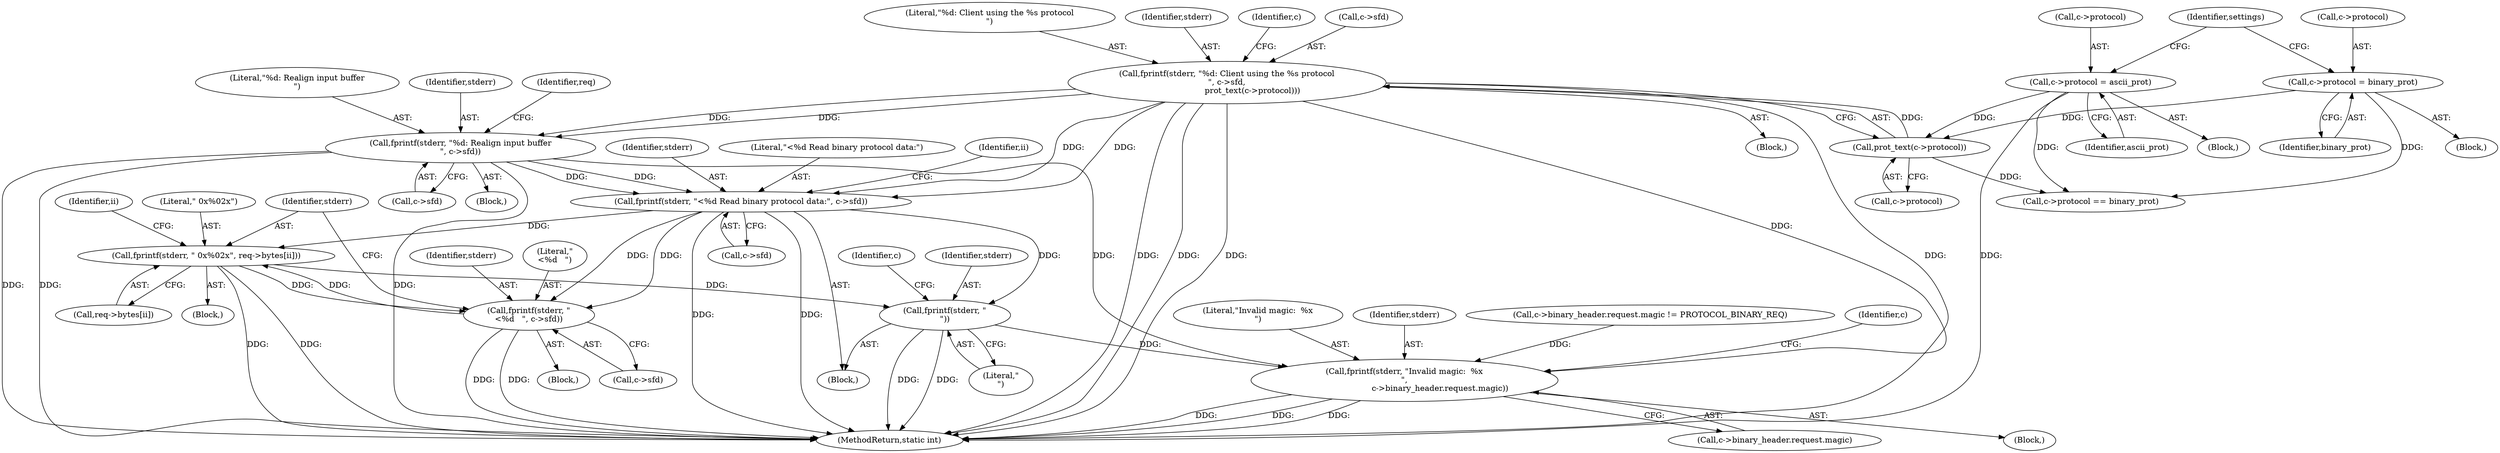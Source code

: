 digraph "0_memcached_75cc83685e103bc8ba380a57468c8f04413033f9@array" {
"1000297" [label="(Call,fprintf(stderr, \" 0x%02x\", req->bytes[ii]))"];
"1000291" [label="(Call,fprintf(stderr, \"\n<%d   \", c->sfd))"];
"1000297" [label="(Call,fprintf(stderr, \" 0x%02x\", req->bytes[ii]))"];
"1000265" [label="(Call,fprintf(stderr, \"<%d Read binary protocol data:\", c->sfd))"];
"1000177" [label="(Call,fprintf(stderr, \"%d: Client using the %s protocol\n\", c->sfd,\n                    prot_text(c->protocol)))"];
"1000183" [label="(Call,prot_text(c->protocol))"];
"1000158" [label="(Call,c->protocol = binary_prot)"];
"1000165" [label="(Call,c->protocol = ascii_prot)"];
"1000243" [label="(Call,fprintf(stderr, \"%d: Realign input buffer\n\", c->sfd))"];
"1000305" [label="(Call,fprintf(stderr, \"\n\"))"];
"1000372" [label="(Call,fprintf(stderr, \"Invalid magic:  %x\n\",\n                            c->binary_header.request.magic))"];
"1000251" [label="(Identifier,req)"];
"1000166" [label="(Call,c->protocol)"];
"1000300" [label="(Call,req->bytes[ii])"];
"1000268" [label="(Call,c->sfd)"];
"1000603" [label="(MethodReturn,static int)"];
"1000157" [label="(Block,)"];
"1000246" [label="(Call,c->sfd)"];
"1000374" [label="(Literal,\"Invalid magic:  %x\n\")"];
"1000263" [label="(Block,)"];
"1000373" [label="(Identifier,stderr)"];
"1000273" [label="(Identifier,ii)"];
"1000357" [label="(Call,c->binary_header.request.magic != PROTOCOL_BINARY_REQ)"];
"1000158" [label="(Call,c->protocol = binary_prot)"];
"1000245" [label="(Literal,\"%d: Realign input buffer\n\")"];
"1000243" [label="(Call,fprintf(stderr, \"%d: Realign input buffer\n\", c->sfd))"];
"1000371" [label="(Block,)"];
"1000265" [label="(Call,fprintf(stderr, \"<%d Read binary protocol data:\", c->sfd))"];
"1000294" [label="(Call,c->sfd)"];
"1000162" [label="(Identifier,binary_prot)"];
"1000177" [label="(Call,fprintf(stderr, \"%d: Client using the %s protocol\n\", c->sfd,\n                    prot_text(c->protocol)))"];
"1000176" [label="(Block,)"];
"1000266" [label="(Identifier,stderr)"];
"1000179" [label="(Literal,\"%d: Client using the %s protocol\n\")"];
"1000169" [label="(Identifier,ascii_prot)"];
"1000297" [label="(Call,fprintf(stderr, \" 0x%02x\", req->bytes[ii]))"];
"1000291" [label="(Call,fprintf(stderr, \"\n<%d   \", c->sfd))"];
"1000165" [label="(Call,c->protocol = ascii_prot)"];
"1000292" [label="(Identifier,stderr)"];
"1000188" [label="(Call,c->protocol == binary_prot)"];
"1000283" [label="(Block,)"];
"1000242" [label="(Block,)"];
"1000383" [label="(Identifier,c)"];
"1000299" [label="(Literal,\" 0x%02x\")"];
"1000290" [label="(Block,)"];
"1000159" [label="(Call,c->protocol)"];
"1000282" [label="(Identifier,ii)"];
"1000310" [label="(Identifier,c)"];
"1000305" [label="(Call,fprintf(stderr, \"\n\"))"];
"1000372" [label="(Call,fprintf(stderr, \"Invalid magic:  %x\n\",\n                            c->binary_header.request.magic))"];
"1000184" [label="(Call,c->protocol)"];
"1000178" [label="(Identifier,stderr)"];
"1000190" [label="(Identifier,c)"];
"1000164" [label="(Block,)"];
"1000307" [label="(Literal,\"\n\")"];
"1000173" [label="(Identifier,settings)"];
"1000375" [label="(Call,c->binary_header.request.magic)"];
"1000180" [label="(Call,c->sfd)"];
"1000183" [label="(Call,prot_text(c->protocol))"];
"1000244" [label="(Identifier,stderr)"];
"1000267" [label="(Literal,\"<%d Read binary protocol data:\")"];
"1000306" [label="(Identifier,stderr)"];
"1000298" [label="(Identifier,stderr)"];
"1000293" [label="(Literal,\"\n<%d   \")"];
"1000297" -> "1000283"  [label="AST: "];
"1000297" -> "1000300"  [label="CFG: "];
"1000298" -> "1000297"  [label="AST: "];
"1000299" -> "1000297"  [label="AST: "];
"1000300" -> "1000297"  [label="AST: "];
"1000282" -> "1000297"  [label="CFG: "];
"1000297" -> "1000603"  [label="DDG: "];
"1000297" -> "1000603"  [label="DDG: "];
"1000297" -> "1000291"  [label="DDG: "];
"1000291" -> "1000297"  [label="DDG: "];
"1000265" -> "1000297"  [label="DDG: "];
"1000297" -> "1000305"  [label="DDG: "];
"1000291" -> "1000290"  [label="AST: "];
"1000291" -> "1000294"  [label="CFG: "];
"1000292" -> "1000291"  [label="AST: "];
"1000293" -> "1000291"  [label="AST: "];
"1000294" -> "1000291"  [label="AST: "];
"1000298" -> "1000291"  [label="CFG: "];
"1000291" -> "1000603"  [label="DDG: "];
"1000291" -> "1000603"  [label="DDG: "];
"1000265" -> "1000291"  [label="DDG: "];
"1000265" -> "1000291"  [label="DDG: "];
"1000265" -> "1000263"  [label="AST: "];
"1000265" -> "1000268"  [label="CFG: "];
"1000266" -> "1000265"  [label="AST: "];
"1000267" -> "1000265"  [label="AST: "];
"1000268" -> "1000265"  [label="AST: "];
"1000273" -> "1000265"  [label="CFG: "];
"1000265" -> "1000603"  [label="DDG: "];
"1000265" -> "1000603"  [label="DDG: "];
"1000177" -> "1000265"  [label="DDG: "];
"1000177" -> "1000265"  [label="DDG: "];
"1000243" -> "1000265"  [label="DDG: "];
"1000243" -> "1000265"  [label="DDG: "];
"1000265" -> "1000305"  [label="DDG: "];
"1000177" -> "1000176"  [label="AST: "];
"1000177" -> "1000183"  [label="CFG: "];
"1000178" -> "1000177"  [label="AST: "];
"1000179" -> "1000177"  [label="AST: "];
"1000180" -> "1000177"  [label="AST: "];
"1000183" -> "1000177"  [label="AST: "];
"1000190" -> "1000177"  [label="CFG: "];
"1000177" -> "1000603"  [label="DDG: "];
"1000177" -> "1000603"  [label="DDG: "];
"1000177" -> "1000603"  [label="DDG: "];
"1000177" -> "1000603"  [label="DDG: "];
"1000183" -> "1000177"  [label="DDG: "];
"1000177" -> "1000243"  [label="DDG: "];
"1000177" -> "1000243"  [label="DDG: "];
"1000177" -> "1000372"  [label="DDG: "];
"1000183" -> "1000184"  [label="CFG: "];
"1000184" -> "1000183"  [label="AST: "];
"1000158" -> "1000183"  [label="DDG: "];
"1000165" -> "1000183"  [label="DDG: "];
"1000183" -> "1000188"  [label="DDG: "];
"1000158" -> "1000157"  [label="AST: "];
"1000158" -> "1000162"  [label="CFG: "];
"1000159" -> "1000158"  [label="AST: "];
"1000162" -> "1000158"  [label="AST: "];
"1000173" -> "1000158"  [label="CFG: "];
"1000158" -> "1000188"  [label="DDG: "];
"1000165" -> "1000164"  [label="AST: "];
"1000165" -> "1000169"  [label="CFG: "];
"1000166" -> "1000165"  [label="AST: "];
"1000169" -> "1000165"  [label="AST: "];
"1000173" -> "1000165"  [label="CFG: "];
"1000165" -> "1000603"  [label="DDG: "];
"1000165" -> "1000188"  [label="DDG: "];
"1000243" -> "1000242"  [label="AST: "];
"1000243" -> "1000246"  [label="CFG: "];
"1000244" -> "1000243"  [label="AST: "];
"1000245" -> "1000243"  [label="AST: "];
"1000246" -> "1000243"  [label="AST: "];
"1000251" -> "1000243"  [label="CFG: "];
"1000243" -> "1000603"  [label="DDG: "];
"1000243" -> "1000603"  [label="DDG: "];
"1000243" -> "1000603"  [label="DDG: "];
"1000243" -> "1000372"  [label="DDG: "];
"1000305" -> "1000263"  [label="AST: "];
"1000305" -> "1000307"  [label="CFG: "];
"1000306" -> "1000305"  [label="AST: "];
"1000307" -> "1000305"  [label="AST: "];
"1000310" -> "1000305"  [label="CFG: "];
"1000305" -> "1000603"  [label="DDG: "];
"1000305" -> "1000603"  [label="DDG: "];
"1000305" -> "1000372"  [label="DDG: "];
"1000372" -> "1000371"  [label="AST: "];
"1000372" -> "1000375"  [label="CFG: "];
"1000373" -> "1000372"  [label="AST: "];
"1000374" -> "1000372"  [label="AST: "];
"1000375" -> "1000372"  [label="AST: "];
"1000383" -> "1000372"  [label="CFG: "];
"1000372" -> "1000603"  [label="DDG: "];
"1000372" -> "1000603"  [label="DDG: "];
"1000372" -> "1000603"  [label="DDG: "];
"1000357" -> "1000372"  [label="DDG: "];
}
